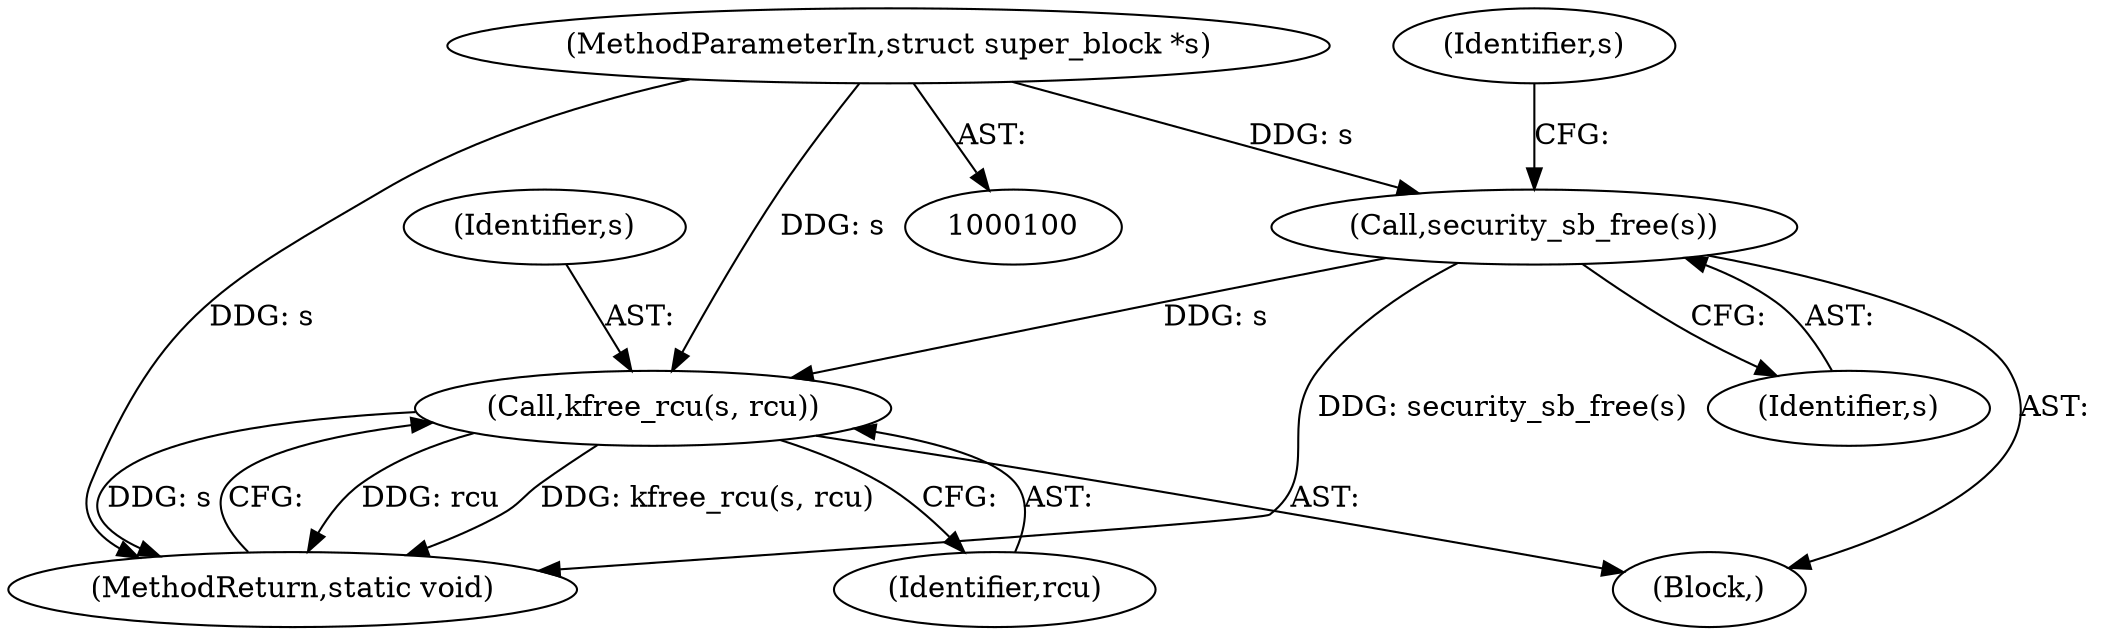 digraph "0_linux_eee5cc2702929fd41cce28058dc6d6717f723f87_11@API" {
"1000149" [label="(Call,kfree_rcu(s, rcu))"];
"1000132" [label="(Call,security_sb_free(s))"];
"1000101" [label="(MethodParameterIn,struct super_block *s)"];
"1000151" [label="(Identifier,rcu)"];
"1000102" [label="(Block,)"];
"1000132" [label="(Call,security_sb_free(s))"];
"1000152" [label="(MethodReturn,static void)"];
"1000149" [label="(Call,kfree_rcu(s, rcu))"];
"1000101" [label="(MethodParameterIn,struct super_block *s)"];
"1000133" [label="(Identifier,s)"];
"1000150" [label="(Identifier,s)"];
"1000139" [label="(Identifier,s)"];
"1000149" -> "1000102"  [label="AST: "];
"1000149" -> "1000151"  [label="CFG: "];
"1000150" -> "1000149"  [label="AST: "];
"1000151" -> "1000149"  [label="AST: "];
"1000152" -> "1000149"  [label="CFG: "];
"1000149" -> "1000152"  [label="DDG: rcu"];
"1000149" -> "1000152"  [label="DDG: kfree_rcu(s, rcu)"];
"1000149" -> "1000152"  [label="DDG: s"];
"1000132" -> "1000149"  [label="DDG: s"];
"1000101" -> "1000149"  [label="DDG: s"];
"1000132" -> "1000102"  [label="AST: "];
"1000132" -> "1000133"  [label="CFG: "];
"1000133" -> "1000132"  [label="AST: "];
"1000139" -> "1000132"  [label="CFG: "];
"1000132" -> "1000152"  [label="DDG: security_sb_free(s)"];
"1000101" -> "1000132"  [label="DDG: s"];
"1000101" -> "1000100"  [label="AST: "];
"1000101" -> "1000152"  [label="DDG: s"];
}
